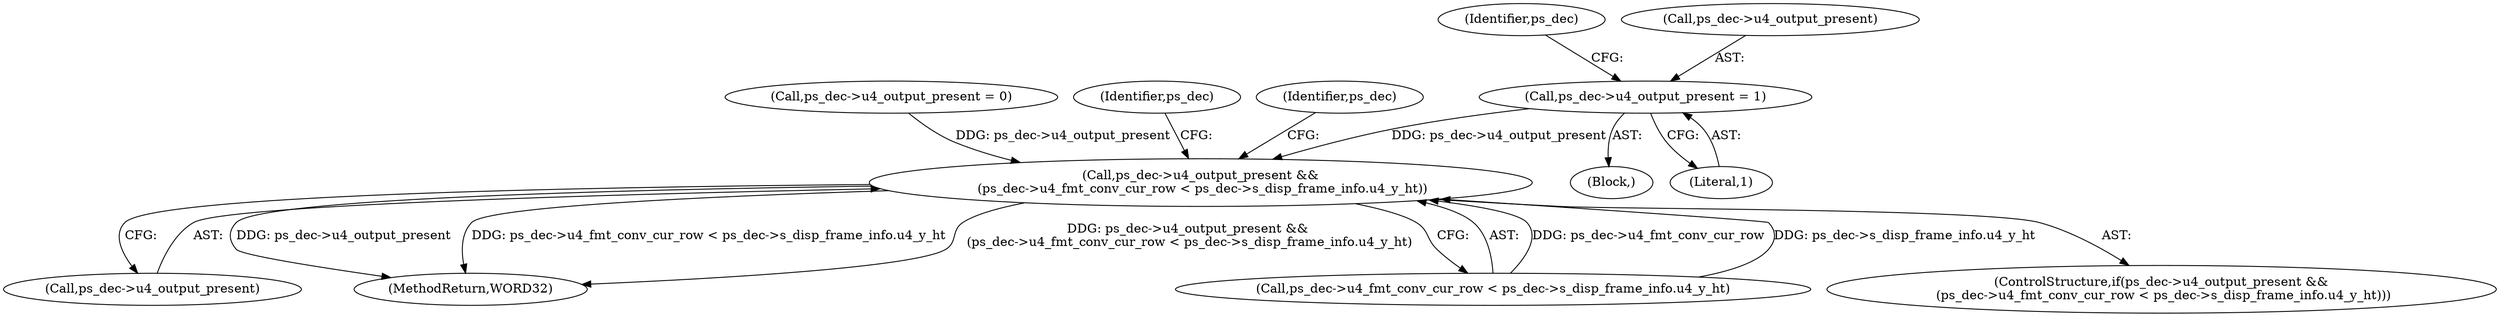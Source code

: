 digraph "0_Android_e86d3cfd2bc28dac421092106751e5638d54a848@pointer" {
"1002087" [label="(Call,ps_dec->u4_output_present = 1)"];
"1002096" [label="(Call,ps_dec->u4_output_present &&\n (ps_dec->u4_fmt_conv_cur_row < ps_dec->s_disp_frame_info.u4_y_ht))"];
"1002097" [label="(Call,ps_dec->u4_output_present)"];
"1002087" [label="(Call,ps_dec->u4_output_present = 1)"];
"1002081" [label="(Block,)"];
"1002091" [label="(Literal,1)"];
"1000343" [label="(Call,ps_dec->u4_output_present = 0)"];
"1002093" [label="(Identifier,ps_dec)"];
"1002100" [label="(Call,ps_dec->u4_fmt_conv_cur_row < ps_dec->s_disp_frame_info.u4_y_ht)"];
"1002112" [label="(Identifier,ps_dec)"];
"1002143" [label="(Identifier,ps_dec)"];
"1002272" [label="(MethodReturn,WORD32)"];
"1002095" [label="(ControlStructure,if(ps_dec->u4_output_present &&\n (ps_dec->u4_fmt_conv_cur_row < ps_dec->s_disp_frame_info.u4_y_ht)))"];
"1002088" [label="(Call,ps_dec->u4_output_present)"];
"1002096" [label="(Call,ps_dec->u4_output_present &&\n (ps_dec->u4_fmt_conv_cur_row < ps_dec->s_disp_frame_info.u4_y_ht))"];
"1002087" -> "1002081"  [label="AST: "];
"1002087" -> "1002091"  [label="CFG: "];
"1002088" -> "1002087"  [label="AST: "];
"1002091" -> "1002087"  [label="AST: "];
"1002093" -> "1002087"  [label="CFG: "];
"1002087" -> "1002096"  [label="DDG: ps_dec->u4_output_present"];
"1002096" -> "1002095"  [label="AST: "];
"1002096" -> "1002097"  [label="CFG: "];
"1002096" -> "1002100"  [label="CFG: "];
"1002097" -> "1002096"  [label="AST: "];
"1002100" -> "1002096"  [label="AST: "];
"1002112" -> "1002096"  [label="CFG: "];
"1002143" -> "1002096"  [label="CFG: "];
"1002096" -> "1002272"  [label="DDG: ps_dec->u4_output_present"];
"1002096" -> "1002272"  [label="DDG: ps_dec->u4_fmt_conv_cur_row < ps_dec->s_disp_frame_info.u4_y_ht"];
"1002096" -> "1002272"  [label="DDG: ps_dec->u4_output_present &&\n (ps_dec->u4_fmt_conv_cur_row < ps_dec->s_disp_frame_info.u4_y_ht)"];
"1000343" -> "1002096"  [label="DDG: ps_dec->u4_output_present"];
"1002100" -> "1002096"  [label="DDG: ps_dec->u4_fmt_conv_cur_row"];
"1002100" -> "1002096"  [label="DDG: ps_dec->s_disp_frame_info.u4_y_ht"];
}
